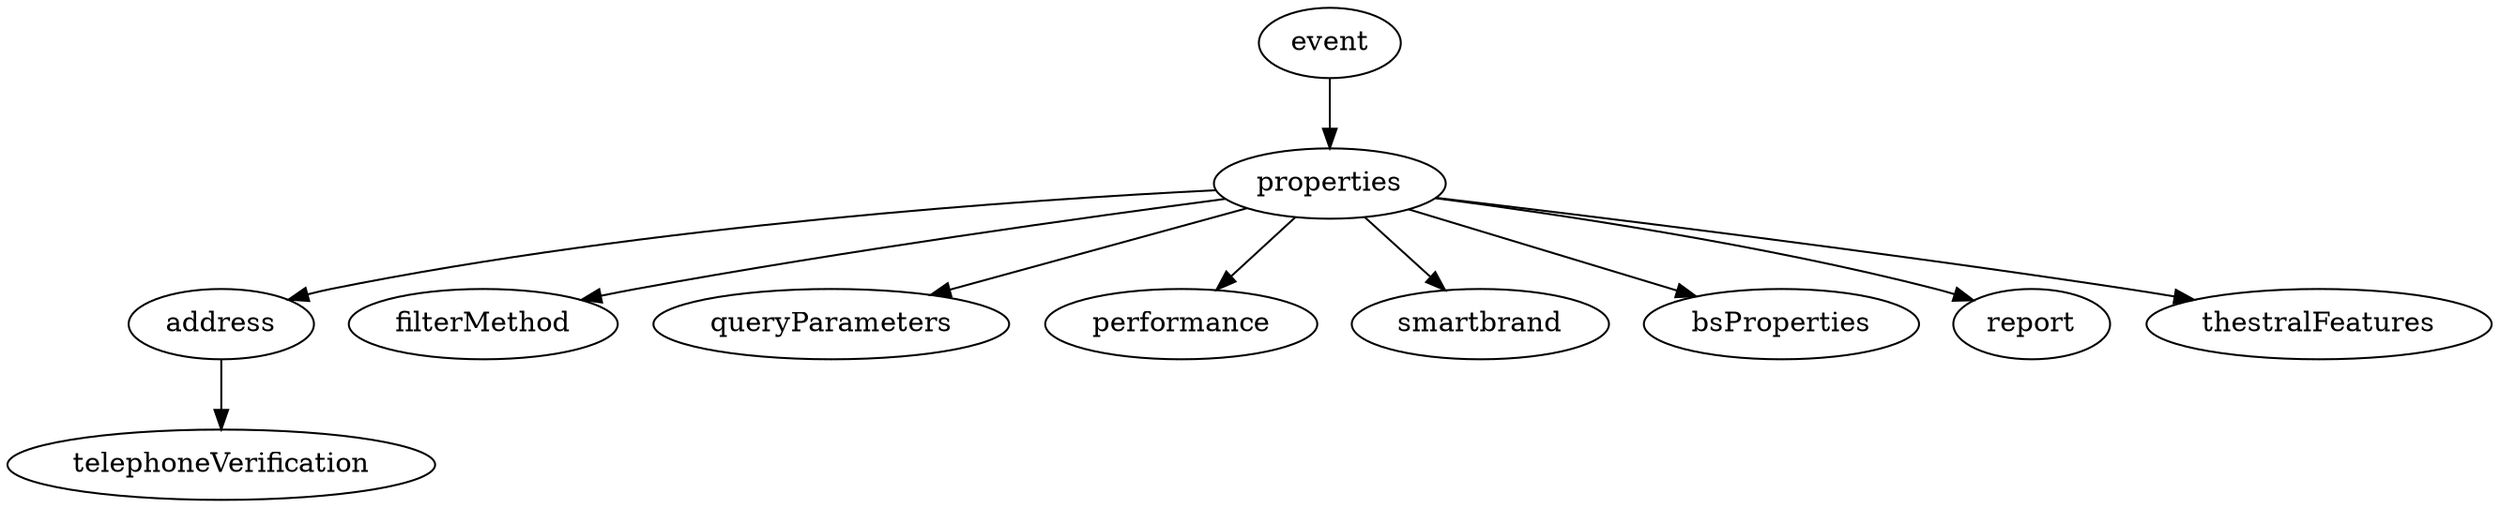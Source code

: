 strict digraph tree {
    properties -> address;
    properties -> filterMethod;
    properties -> queryParameters;
    properties -> performance;
    properties -> smartbrand;
    properties -> bsProperties;
    event -> properties;
    properties -> report;
    properties -> thestralFeatures;
    address -> telephoneVerification;
}